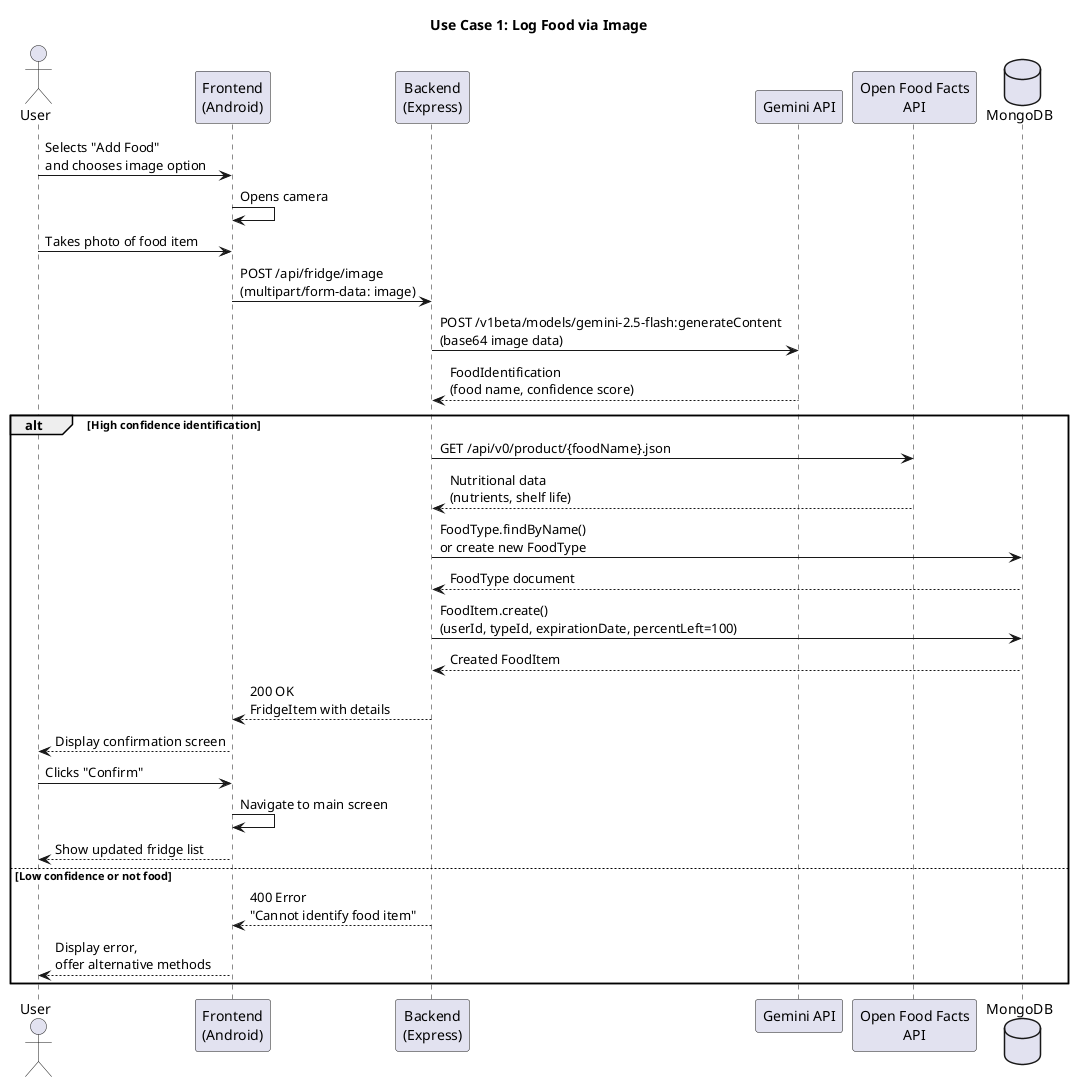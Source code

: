 @startuml
title Use Case 1: Log Food via Image

actor User
participant "Frontend\n(Android)" as Frontend
participant "Backend\n(Express)" as Backend
participant "Gemini API" as Gemini
participant "Open Food Facts\nAPI" as OpenFood
database "MongoDB" as DB

User -> Frontend: Selects "Add Food"\nand chooses image option
Frontend -> Frontend: Opens camera
User -> Frontend: Takes photo of food item
Frontend -> Backend: POST /api/fridge/image\n(multipart/form-data: image)

Backend -> Gemini: POST /v1beta/models/gemini-2.5-flash:generateContent\n(base64 image data)
Gemini --> Backend: FoodIdentification\n(food name, confidence score)

alt High confidence identification
    Backend -> OpenFood: GET /api/v0/product/{foodName}.json
    OpenFood --> Backend: Nutritional data\n(nutrients, shelf life)

    Backend -> DB: FoodType.findByName()\nor create new FoodType
    DB --> Backend: FoodType document

    Backend -> DB: FoodItem.create()\n(userId, typeId, expirationDate, percentLeft=100)
    DB --> Backend: Created FoodItem

    Backend --> Frontend: 200 OK\nFridgeItem with details
    Frontend --> User: Display confirmation screen
    User -> Frontend: Clicks "Confirm"
    Frontend -> Frontend: Navigate to main screen
    Frontend --> User: Show updated fridge list

else Low confidence or not food
    Backend --> Frontend: 400 Error\n"Cannot identify food item"
    Frontend --> User: Display error,\noffer alternative methods
end

@enduml
